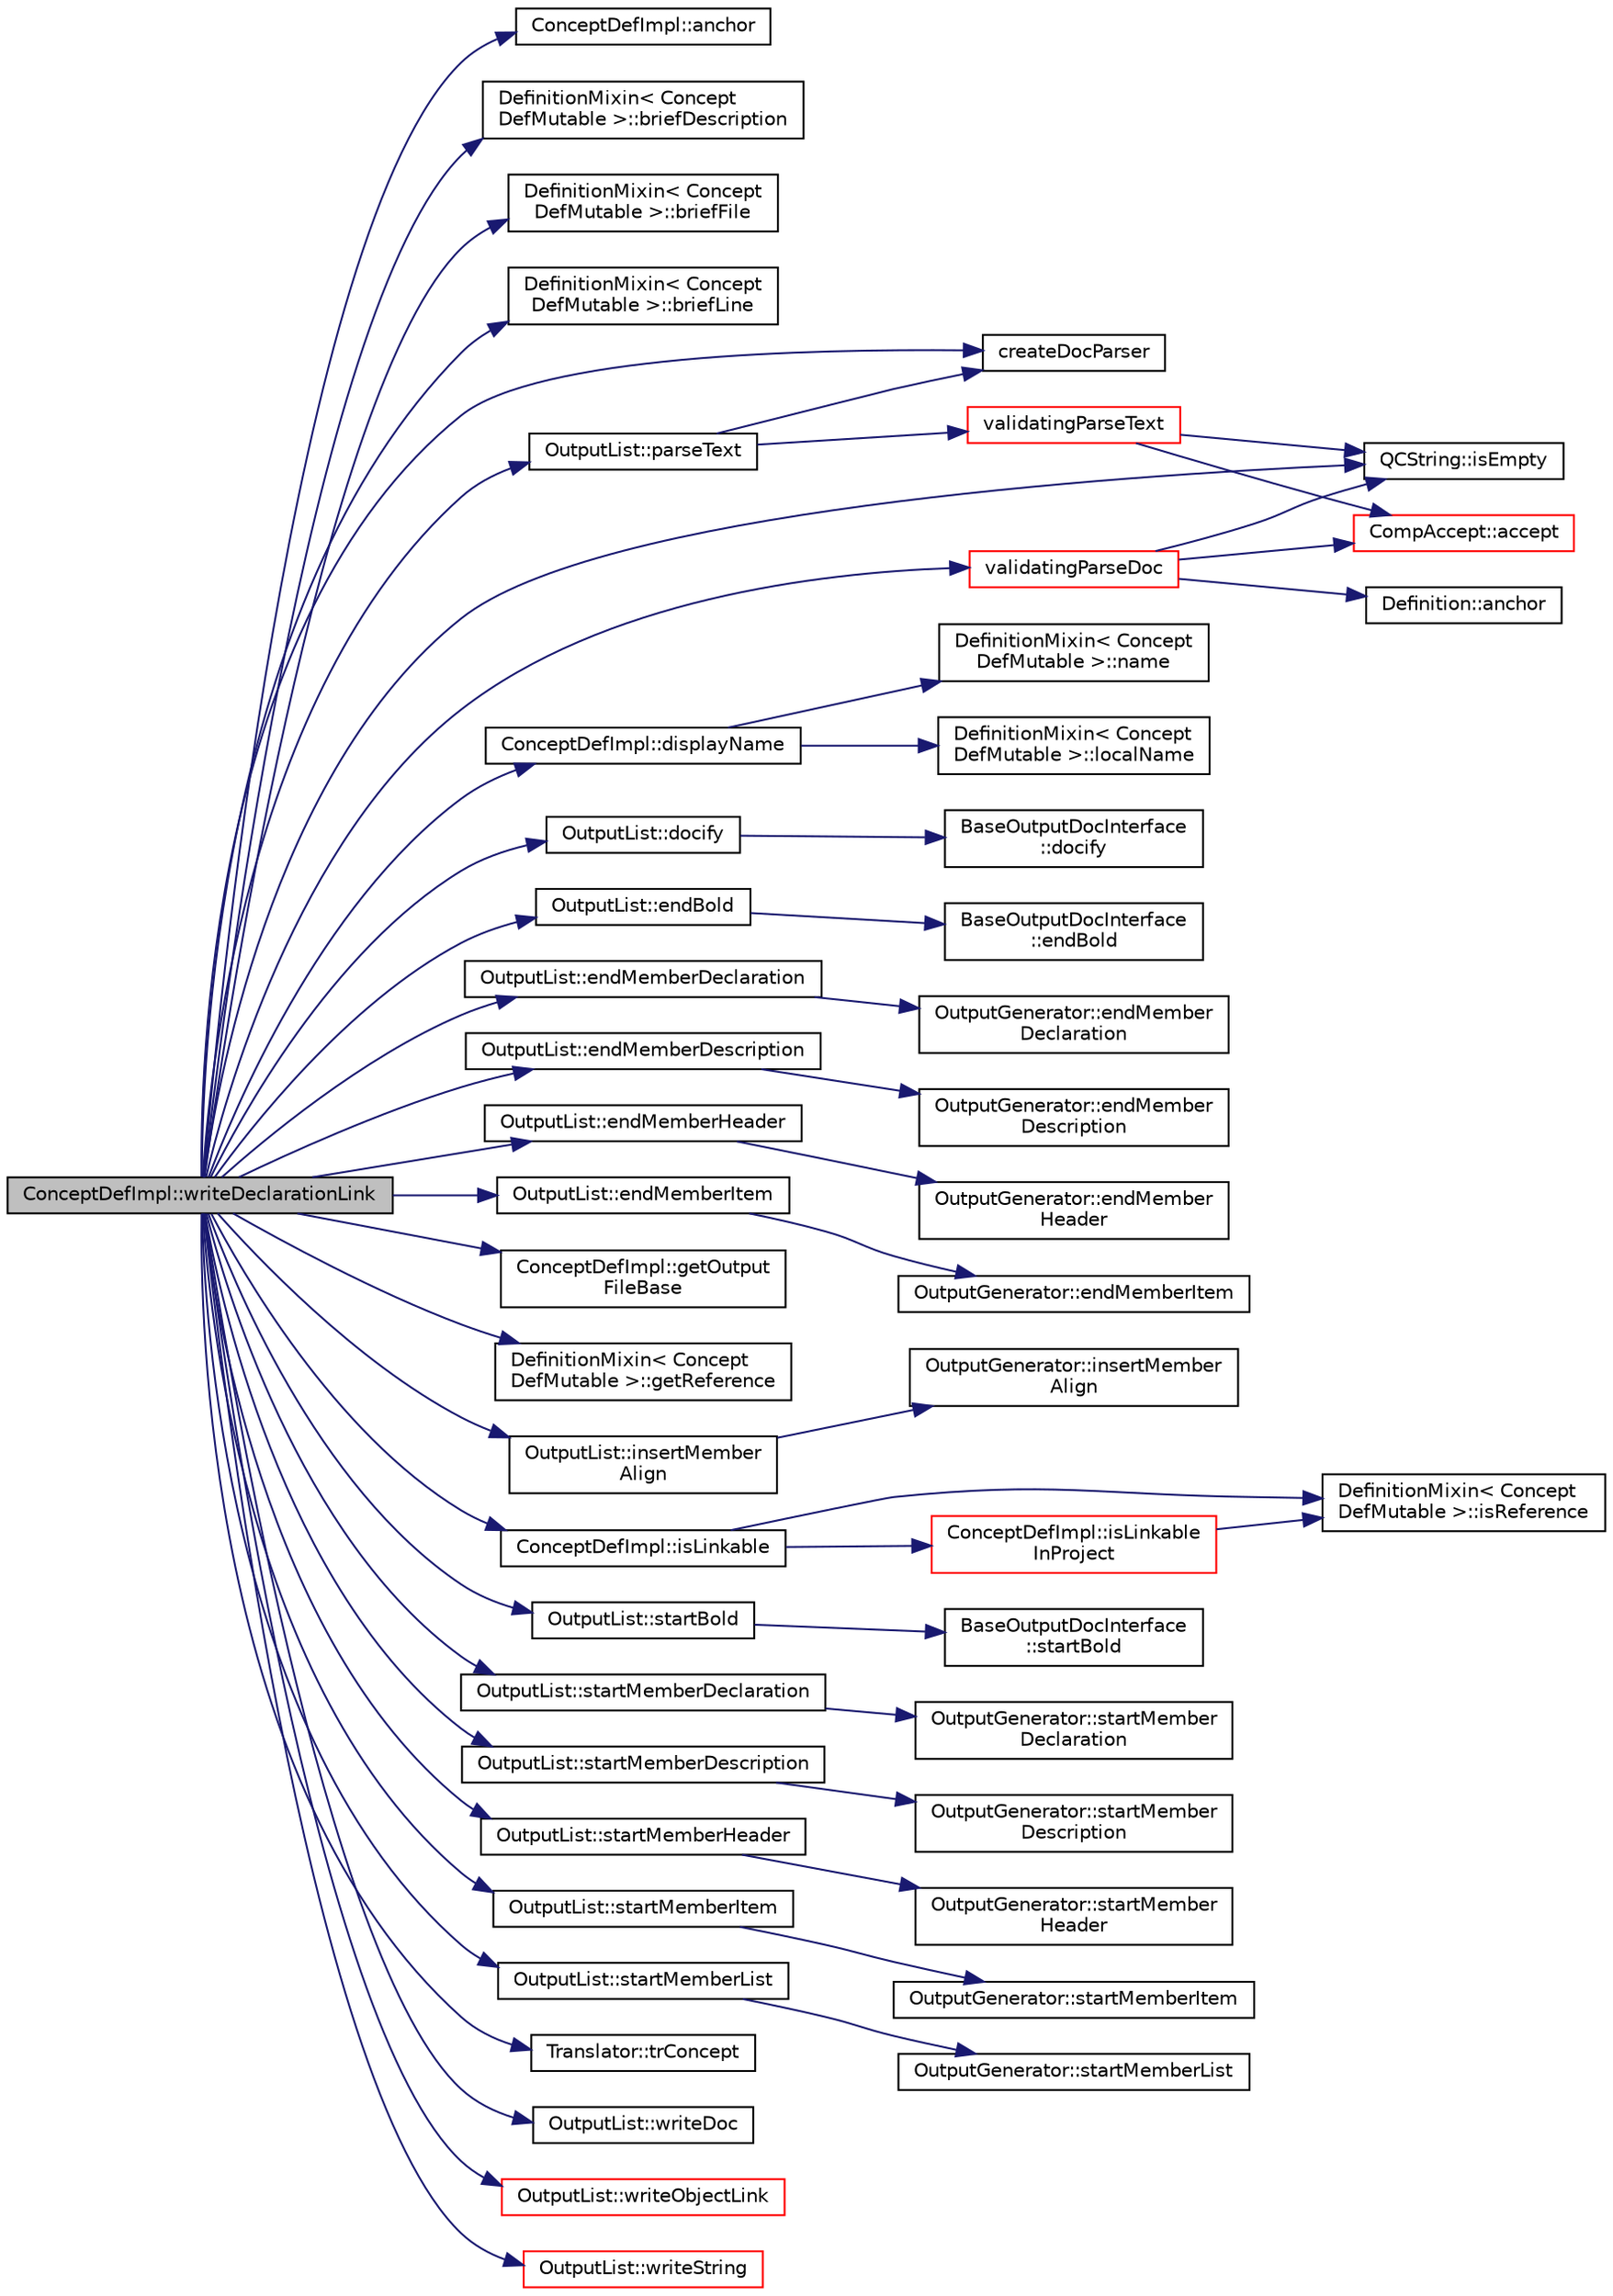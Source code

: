 digraph "ConceptDefImpl::writeDeclarationLink"
{
 // LATEX_PDF_SIZE
  edge [fontname="Helvetica",fontsize="10",labelfontname="Helvetica",labelfontsize="10"];
  node [fontname="Helvetica",fontsize="10",shape=record];
  rankdir="LR";
  Node1 [label="ConceptDefImpl::writeDeclarationLink",height=0.2,width=0.4,color="black", fillcolor="grey75", style="filled", fontcolor="black",tooltip=" "];
  Node1 -> Node2 [color="midnightblue",fontsize="10",style="solid",fontname="Helvetica"];
  Node2 [label="ConceptDefImpl::anchor",height=0.2,width=0.4,color="black", fillcolor="white", style="filled",URL="$classConceptDefImpl.html#ad40993fa781c7433f410e70b2fd9e5a8",tooltip=" "];
  Node1 -> Node3 [color="midnightblue",fontsize="10",style="solid",fontname="Helvetica"];
  Node3 [label="DefinitionMixin\< Concept\lDefMutable \>::briefDescription",height=0.2,width=0.4,color="black", fillcolor="white", style="filled",URL="$classDefinitionMixin.html#a62a7618b7129cf1043daf2dc9dd0e9f5",tooltip=" "];
  Node1 -> Node4 [color="midnightblue",fontsize="10",style="solid",fontname="Helvetica"];
  Node4 [label="DefinitionMixin\< Concept\lDefMutable \>::briefFile",height=0.2,width=0.4,color="black", fillcolor="white", style="filled",URL="$classDefinitionMixin.html#a2276aefa7025a419a0ffe2149958d23d",tooltip=" "];
  Node1 -> Node5 [color="midnightblue",fontsize="10",style="solid",fontname="Helvetica"];
  Node5 [label="DefinitionMixin\< Concept\lDefMutable \>::briefLine",height=0.2,width=0.4,color="black", fillcolor="white", style="filled",URL="$classDefinitionMixin.html#a1899eaa3e278b3fd061814cfe1b6c83d",tooltip=" "];
  Node1 -> Node6 [color="midnightblue",fontsize="10",style="solid",fontname="Helvetica"];
  Node6 [label="createDocParser",height=0.2,width=0.4,color="black", fillcolor="white", style="filled",URL="$docparser_8cpp.html#a00e008a1b49a5878df53ac31ac3e354d",tooltip=" "];
  Node1 -> Node7 [color="midnightblue",fontsize="10",style="solid",fontname="Helvetica"];
  Node7 [label="ConceptDefImpl::displayName",height=0.2,width=0.4,color="black", fillcolor="white", style="filled",URL="$classConceptDefImpl.html#a20913a47f8af102c05d758f8fff4c516",tooltip=" "];
  Node7 -> Node8 [color="midnightblue",fontsize="10",style="solid",fontname="Helvetica"];
  Node8 [label="DefinitionMixin\< Concept\lDefMutable \>::localName",height=0.2,width=0.4,color="black", fillcolor="white", style="filled",URL="$classDefinitionMixin.html#a5668769c43090fa8250f56b90ed963b4",tooltip=" "];
  Node7 -> Node9 [color="midnightblue",fontsize="10",style="solid",fontname="Helvetica"];
  Node9 [label="DefinitionMixin\< Concept\lDefMutable \>::name",height=0.2,width=0.4,color="black", fillcolor="white", style="filled",URL="$classDefinitionMixin.html#a03a95195d1616701c67a11d38b2b22bf",tooltip=" "];
  Node1 -> Node10 [color="midnightblue",fontsize="10",style="solid",fontname="Helvetica"];
  Node10 [label="OutputList::docify",height=0.2,width=0.4,color="black", fillcolor="white", style="filled",URL="$classOutputList.html#a5647a62e8819abb6e6b2378a7c115bbd",tooltip=" "];
  Node10 -> Node11 [color="midnightblue",fontsize="10",style="solid",fontname="Helvetica"];
  Node11 [label="BaseOutputDocInterface\l::docify",height=0.2,width=0.4,color="black", fillcolor="white", style="filled",URL="$classBaseOutputDocInterface.html#a45a57ff89e8df4aa6a5e521d2be6321b",tooltip=" "];
  Node1 -> Node12 [color="midnightblue",fontsize="10",style="solid",fontname="Helvetica"];
  Node12 [label="OutputList::endBold",height=0.2,width=0.4,color="black", fillcolor="white", style="filled",URL="$classOutputList.html#aa3f855a4e60d2a7c6769b66d43c69b23",tooltip=" "];
  Node12 -> Node13 [color="midnightblue",fontsize="10",style="solid",fontname="Helvetica"];
  Node13 [label="BaseOutputDocInterface\l::endBold",height=0.2,width=0.4,color="black", fillcolor="white", style="filled",URL="$classBaseOutputDocInterface.html#a2a17911ba778f8efac83999fb5d190d9",tooltip=" "];
  Node1 -> Node14 [color="midnightblue",fontsize="10",style="solid",fontname="Helvetica"];
  Node14 [label="OutputList::endMemberDeclaration",height=0.2,width=0.4,color="black", fillcolor="white", style="filled",URL="$classOutputList.html#acd8c06dad427743e4bf81f94bd450e6f",tooltip=" "];
  Node14 -> Node15 [color="midnightblue",fontsize="10",style="solid",fontname="Helvetica"];
  Node15 [label="OutputGenerator::endMember\lDeclaration",height=0.2,width=0.4,color="black", fillcolor="white", style="filled",URL="$classOutputGenerator.html#ac96ab70ec88c939d38f0eacc11e8ced9",tooltip=" "];
  Node1 -> Node16 [color="midnightblue",fontsize="10",style="solid",fontname="Helvetica"];
  Node16 [label="OutputList::endMemberDescription",height=0.2,width=0.4,color="black", fillcolor="white", style="filled",URL="$classOutputList.html#a3824b9043050bea2202a29c15b4c5344",tooltip=" "];
  Node16 -> Node17 [color="midnightblue",fontsize="10",style="solid",fontname="Helvetica"];
  Node17 [label="OutputGenerator::endMember\lDescription",height=0.2,width=0.4,color="black", fillcolor="white", style="filled",URL="$classOutputGenerator.html#af7f56035354567686d15ab77e1f6f31d",tooltip=" "];
  Node1 -> Node18 [color="midnightblue",fontsize="10",style="solid",fontname="Helvetica"];
  Node18 [label="OutputList::endMemberHeader",height=0.2,width=0.4,color="black", fillcolor="white", style="filled",URL="$classOutputList.html#ad50904387e56ccb6532385bfe525e9a2",tooltip=" "];
  Node18 -> Node19 [color="midnightblue",fontsize="10",style="solid",fontname="Helvetica"];
  Node19 [label="OutputGenerator::endMember\lHeader",height=0.2,width=0.4,color="black", fillcolor="white", style="filled",URL="$classOutputGenerator.html#a59dd3993aedf7baf7465b67d4327335e",tooltip=" "];
  Node1 -> Node20 [color="midnightblue",fontsize="10",style="solid",fontname="Helvetica"];
  Node20 [label="OutputList::endMemberItem",height=0.2,width=0.4,color="black", fillcolor="white", style="filled",URL="$classOutputList.html#a5a5aff841b0f9609a1d73ed5ad6e0f34",tooltip=" "];
  Node20 -> Node21 [color="midnightblue",fontsize="10",style="solid",fontname="Helvetica"];
  Node21 [label="OutputGenerator::endMemberItem",height=0.2,width=0.4,color="black", fillcolor="white", style="filled",URL="$classOutputGenerator.html#aac81201cfd0dedc7635bc81913906335",tooltip=" "];
  Node1 -> Node22 [color="midnightblue",fontsize="10",style="solid",fontname="Helvetica"];
  Node22 [label="ConceptDefImpl::getOutput\lFileBase",height=0.2,width=0.4,color="black", fillcolor="white", style="filled",URL="$classConceptDefImpl.html#a3c68bb36c0631ca5c2d7a61c7c56dd76",tooltip=" "];
  Node1 -> Node23 [color="midnightblue",fontsize="10",style="solid",fontname="Helvetica"];
  Node23 [label="DefinitionMixin\< Concept\lDefMutable \>::getReference",height=0.2,width=0.4,color="black", fillcolor="white", style="filled",URL="$classDefinitionMixin.html#ab815a5db88f6b7e356c96f843ef44285",tooltip=" "];
  Node1 -> Node24 [color="midnightblue",fontsize="10",style="solid",fontname="Helvetica"];
  Node24 [label="OutputList::insertMember\lAlign",height=0.2,width=0.4,color="black", fillcolor="white", style="filled",URL="$classOutputList.html#a8a0967d0442047bfe07a5644505c2d68",tooltip=" "];
  Node24 -> Node25 [color="midnightblue",fontsize="10",style="solid",fontname="Helvetica"];
  Node25 [label="OutputGenerator::insertMember\lAlign",height=0.2,width=0.4,color="black", fillcolor="white", style="filled",URL="$classOutputGenerator.html#a0df59cf6b0b238b48b139c7bfe5fb901",tooltip=" "];
  Node1 -> Node26 [color="midnightblue",fontsize="10",style="solid",fontname="Helvetica"];
  Node26 [label="QCString::isEmpty",height=0.2,width=0.4,color="black", fillcolor="white", style="filled",URL="$classQCString.html#a621c4090d69ad7d05ef8e5234376c3d8",tooltip=" "];
  Node1 -> Node27 [color="midnightblue",fontsize="10",style="solid",fontname="Helvetica"];
  Node27 [label="ConceptDefImpl::isLinkable",height=0.2,width=0.4,color="black", fillcolor="white", style="filled",URL="$classConceptDefImpl.html#a8cf453670fa50111565cd29d0f810b35",tooltip=" "];
  Node27 -> Node28 [color="midnightblue",fontsize="10",style="solid",fontname="Helvetica"];
  Node28 [label="ConceptDefImpl::isLinkable\lInProject",height=0.2,width=0.4,color="red", fillcolor="white", style="filled",URL="$classConceptDefImpl.html#ae852ef7f3285d420076279ee9a996dad",tooltip=" "];
  Node28 -> Node31 [color="midnightblue",fontsize="10",style="solid",fontname="Helvetica"];
  Node31 [label="DefinitionMixin\< Concept\lDefMutable \>::isReference",height=0.2,width=0.4,color="black", fillcolor="white", style="filled",URL="$classDefinitionMixin.html#a4255a2bb5ac1e9f4f2cbe910c2c229ce",tooltip=" "];
  Node27 -> Node31 [color="midnightblue",fontsize="10",style="solid",fontname="Helvetica"];
  Node1 -> Node32 [color="midnightblue",fontsize="10",style="solid",fontname="Helvetica"];
  Node32 [label="OutputList::parseText",height=0.2,width=0.4,color="black", fillcolor="white", style="filled",URL="$classOutputList.html#adfdcf2ba925f05be8beb8cf43deb168a",tooltip=" "];
  Node32 -> Node6 [color="midnightblue",fontsize="10",style="solid",fontname="Helvetica"];
  Node32 -> Node33 [color="midnightblue",fontsize="10",style="solid",fontname="Helvetica"];
  Node33 [label="validatingParseText",height=0.2,width=0.4,color="red", fillcolor="white", style="filled",URL="$docparser_8cpp.html#addfb341b6f73a94030c64eb1ce59351d",tooltip=" "];
  Node33 -> Node34 [color="midnightblue",fontsize="10",style="solid",fontname="Helvetica"];
  Node34 [label="CompAccept::accept",height=0.2,width=0.4,color="red", fillcolor="white", style="filled",URL="$classCompAccept.html#ac799791209a925933d3eb1e544a65acf",tooltip=" "];
  Node33 -> Node26 [color="midnightblue",fontsize="10",style="solid",fontname="Helvetica"];
  Node1 -> Node61 [color="midnightblue",fontsize="10",style="solid",fontname="Helvetica"];
  Node61 [label="OutputList::startBold",height=0.2,width=0.4,color="black", fillcolor="white", style="filled",URL="$classOutputList.html#a796018ee85949771252f36fea9a288d0",tooltip=" "];
  Node61 -> Node62 [color="midnightblue",fontsize="10",style="solid",fontname="Helvetica"];
  Node62 [label="BaseOutputDocInterface\l::startBold",height=0.2,width=0.4,color="black", fillcolor="white", style="filled",URL="$classBaseOutputDocInterface.html#aa0bfe5ef08077a7191ba4666f47c441b",tooltip=" "];
  Node1 -> Node63 [color="midnightblue",fontsize="10",style="solid",fontname="Helvetica"];
  Node63 [label="OutputList::startMemberDeclaration",height=0.2,width=0.4,color="black", fillcolor="white", style="filled",URL="$classOutputList.html#a09a4062cfac0ed8f9d3dec4cd42f1aa7",tooltip=" "];
  Node63 -> Node64 [color="midnightblue",fontsize="10",style="solid",fontname="Helvetica"];
  Node64 [label="OutputGenerator::startMember\lDeclaration",height=0.2,width=0.4,color="black", fillcolor="white", style="filled",URL="$classOutputGenerator.html#aeb5b5670178926771b6a649239f15444",tooltip=" "];
  Node1 -> Node65 [color="midnightblue",fontsize="10",style="solid",fontname="Helvetica"];
  Node65 [label="OutputList::startMemberDescription",height=0.2,width=0.4,color="black", fillcolor="white", style="filled",URL="$classOutputList.html#a4988f821b416a64d12c7fbc0a4273bba",tooltip=" "];
  Node65 -> Node66 [color="midnightblue",fontsize="10",style="solid",fontname="Helvetica"];
  Node66 [label="OutputGenerator::startMember\lDescription",height=0.2,width=0.4,color="black", fillcolor="white", style="filled",URL="$classOutputGenerator.html#ae2c562f1f8bf067f0d1ada782d47455a",tooltip=" "];
  Node1 -> Node67 [color="midnightblue",fontsize="10",style="solid",fontname="Helvetica"];
  Node67 [label="OutputList::startMemberHeader",height=0.2,width=0.4,color="black", fillcolor="white", style="filled",URL="$classOutputList.html#af6404ab3a071c87189d8b8dd2f0d2ef1",tooltip=" "];
  Node67 -> Node68 [color="midnightblue",fontsize="10",style="solid",fontname="Helvetica"];
  Node68 [label="OutputGenerator::startMember\lHeader",height=0.2,width=0.4,color="black", fillcolor="white", style="filled",URL="$classOutputGenerator.html#af3c5042b2874fe2a7b33d9c99b489cd1",tooltip=" "];
  Node1 -> Node69 [color="midnightblue",fontsize="10",style="solid",fontname="Helvetica"];
  Node69 [label="OutputList::startMemberItem",height=0.2,width=0.4,color="black", fillcolor="white", style="filled",URL="$classOutputList.html#adcf550af217cac3f4b9c30745626d613",tooltip=" "];
  Node69 -> Node70 [color="midnightblue",fontsize="10",style="solid",fontname="Helvetica"];
  Node70 [label="OutputGenerator::startMemberItem",height=0.2,width=0.4,color="black", fillcolor="white", style="filled",URL="$classOutputGenerator.html#a486b806f33217501349cd8b9dc5f5f8c",tooltip=" "];
  Node1 -> Node71 [color="midnightblue",fontsize="10",style="solid",fontname="Helvetica"];
  Node71 [label="OutputList::startMemberList",height=0.2,width=0.4,color="black", fillcolor="white", style="filled",URL="$classOutputList.html#a7431bc4b23642f75af48f25a415d4ec8",tooltip=" "];
  Node71 -> Node72 [color="midnightblue",fontsize="10",style="solid",fontname="Helvetica"];
  Node72 [label="OutputGenerator::startMemberList",height=0.2,width=0.4,color="black", fillcolor="white", style="filled",URL="$classOutputGenerator.html#a55bfc9535965545c98a07fd5e94ccfde",tooltip=" "];
  Node1 -> Node73 [color="midnightblue",fontsize="10",style="solid",fontname="Helvetica"];
  Node73 [label="Translator::trConcept",height=0.2,width=0.4,color="black", fillcolor="white", style="filled",URL="$classTranslator.html#a3b7180ac90ac11a5e4591102e9b3e880",tooltip=" "];
  Node1 -> Node74 [color="midnightblue",fontsize="10",style="solid",fontname="Helvetica"];
  Node74 [label="validatingParseDoc",height=0.2,width=0.4,color="red", fillcolor="white", style="filled",URL="$docparser_8cpp.html#aadebaff733b962f5415b0c5d74afbd00",tooltip=" "];
  Node74 -> Node34 [color="midnightblue",fontsize="10",style="solid",fontname="Helvetica"];
  Node74 -> Node75 [color="midnightblue",fontsize="10",style="solid",fontname="Helvetica"];
  Node75 [label="Definition::anchor",height=0.2,width=0.4,color="black", fillcolor="white", style="filled",URL="$classDefinition.html#a56e91f9b76f41208a22cfb2336871604",tooltip=" "];
  Node74 -> Node26 [color="midnightblue",fontsize="10",style="solid",fontname="Helvetica"];
  Node1 -> Node164 [color="midnightblue",fontsize="10",style="solid",fontname="Helvetica"];
  Node164 [label="OutputList::writeDoc",height=0.2,width=0.4,color="black", fillcolor="white", style="filled",URL="$classOutputList.html#abee937cc2cd0386cf76c69a9b5d04de8",tooltip=" "];
  Node1 -> Node165 [color="midnightblue",fontsize="10",style="solid",fontname="Helvetica"];
  Node165 [label="OutputList::writeObjectLink",height=0.2,width=0.4,color="red", fillcolor="white", style="filled",URL="$classOutputList.html#a411807a84d5f9e2fb716a0f66bde56b6",tooltip=" "];
  Node1 -> Node167 [color="midnightblue",fontsize="10",style="solid",fontname="Helvetica"];
  Node167 [label="OutputList::writeString",height=0.2,width=0.4,color="red", fillcolor="white", style="filled",URL="$classOutputList.html#a07cac8a8981da35314f77d8f3edb7f76",tooltip=" "];
}
